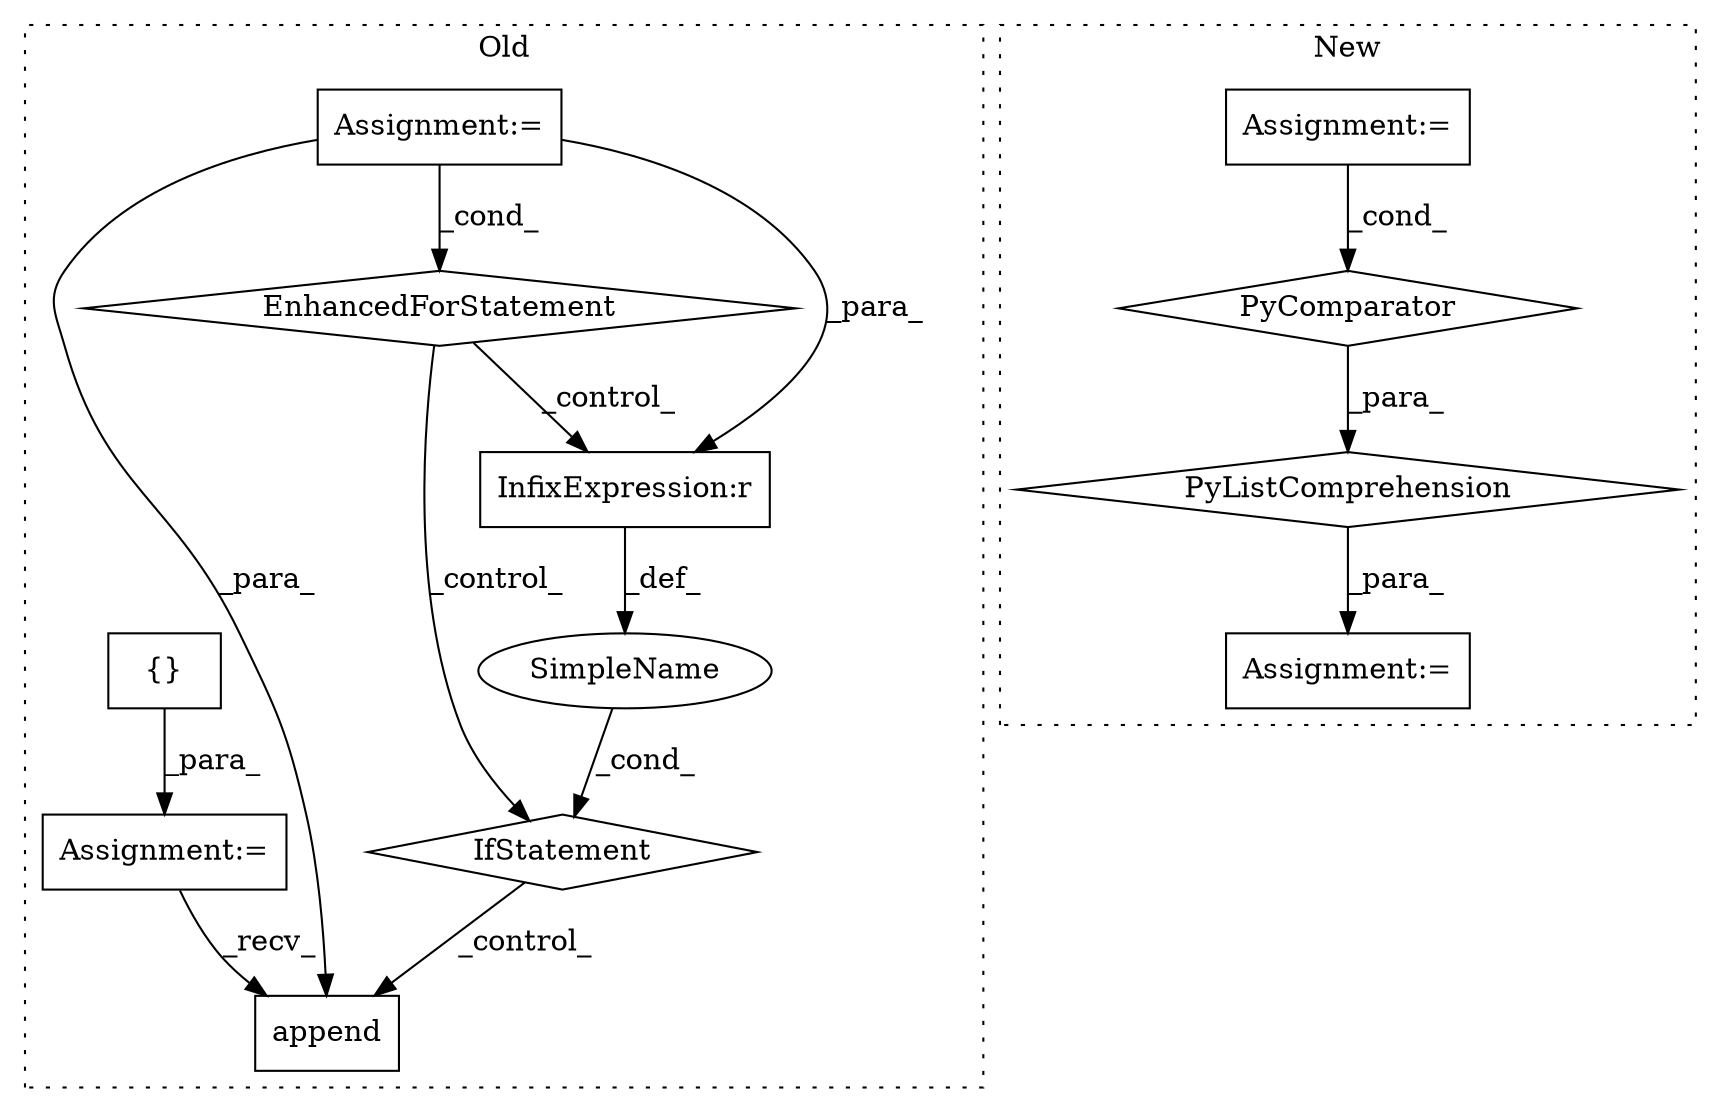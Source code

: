digraph G {
subgraph cluster0 {
1 [label="EnhancedForStatement" a="70" s="5357,5438" l="65,2" shape="diamond"];
4 [label="Assignment:=" a="7" s="5357,5438" l="65,2" shape="box"];
7 [label="append" a="32" s="5596,5607" l="7,1" shape="box"];
8 [label="Assignment:=" a="7" s="5333" l="1" shape="box"];
9 [label="{}" a="4" s="5343" l="2" shape="box"];
10 [label="IfStatement" a="25" s="5511,5539" l="4,2" shape="diamond"];
11 [label="SimpleName" a="42" s="" l="" shape="ellipse"];
12 [label="InfixExpression:r" a="27" s="5519" l="4" shape="box"];
label = "Old";
style="dotted";
}
subgraph cluster1 {
2 [label="PyListComprehension" a="109" s="5607" l="149" shape="diamond"];
3 [label="PyComparator" a="113" s="5691" l="57" shape="diamond"];
5 [label="Assignment:=" a="7" s="5691" l="57" shape="box"];
6 [label="Assignment:=" a="7" s="6112" l="1" shape="box"];
label = "New";
style="dotted";
}
1 -> 10 [label="_control_"];
1 -> 12 [label="_control_"];
2 -> 6 [label="_para_"];
3 -> 2 [label="_para_"];
4 -> 1 [label="_cond_"];
4 -> 7 [label="_para_"];
4 -> 12 [label="_para_"];
5 -> 3 [label="_cond_"];
8 -> 7 [label="_recv_"];
9 -> 8 [label="_para_"];
10 -> 7 [label="_control_"];
11 -> 10 [label="_cond_"];
12 -> 11 [label="_def_"];
}